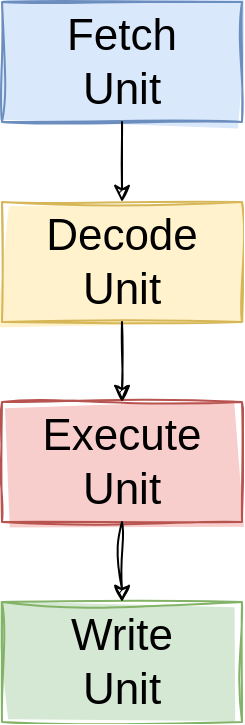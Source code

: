 <mxfile version="20.8.16" type="device" pages="6"><diagram name="mvp-1" id="Iu1mIeB9ceA5Ahkq2No5"><mxGraphModel dx="1205" dy="1214" grid="1" gridSize="10" guides="1" tooltips="1" connect="1" arrows="1" fold="1" page="1" pageScale="1" pageWidth="850" pageHeight="1100" math="0" shadow="0"><root><mxCell id="0"/><mxCell id="1" parent="0"/><mxCell id="j7GpYIzhaSZf0-OvEuIJ-1" value="Fetch&lt;br&gt;Unit" style="rounded=0;whiteSpace=wrap;html=1;sketch=1;curveFitting=1;jiggle=2;fontSize=22;fillColor=#dae8fc;strokeColor=#6c8ebf;fillStyle=solid;" parent="1" vertex="1"><mxGeometry x="240" y="160" width="120" height="60" as="geometry"/></mxCell><mxCell id="j7GpYIzhaSZf0-OvEuIJ-2" value="Decode&lt;br&gt;Unit" style="rounded=0;whiteSpace=wrap;html=1;sketch=1;curveFitting=1;jiggle=2;fontSize=22;fillColor=#fff2cc;strokeColor=#d6b656;fillStyle=solid;" parent="1" vertex="1"><mxGeometry x="240" y="260" width="120" height="60" as="geometry"/></mxCell><mxCell id="j7GpYIzhaSZf0-OvEuIJ-3" value="" style="endArrow=classic;html=1;rounded=0;exitX=0.5;exitY=1;exitDx=0;exitDy=0;sketch=1;curveFitting=1;jiggle=2;" parent="1" source="j7GpYIzhaSZf0-OvEuIJ-1" target="j7GpYIzhaSZf0-OvEuIJ-2" edge="1"><mxGeometry width="50" height="50" relative="1" as="geometry"><mxPoint x="400" y="450" as="sourcePoint"/><mxPoint x="450" y="400" as="targetPoint"/></mxGeometry></mxCell><mxCell id="j7GpYIzhaSZf0-OvEuIJ-4" value="Execute&lt;br&gt;Unit" style="rounded=0;whiteSpace=wrap;html=1;sketch=1;curveFitting=1;jiggle=2;fontSize=22;fillColor=#f8cecc;strokeColor=#b85450;fillStyle=solid;" parent="1" vertex="1"><mxGeometry x="240" y="360" width="120" height="60" as="geometry"/></mxCell><mxCell id="j7GpYIzhaSZf0-OvEuIJ-5" value="Write&lt;br&gt;Unit" style="rounded=0;whiteSpace=wrap;html=1;sketch=1;curveFitting=1;jiggle=2;fontSize=22;fillStyle=solid;fillColor=#d5e8d4;strokeColor=#82b366;" parent="1" vertex="1"><mxGeometry x="240" y="460" width="120" height="60" as="geometry"/></mxCell><mxCell id="j7GpYIzhaSZf0-OvEuIJ-6" value="" style="endArrow=classic;html=1;rounded=0;sketch=1;curveFitting=1;jiggle=2;entryX=0.5;entryY=0;entryDx=0;entryDy=0;" parent="1" target="j7GpYIzhaSZf0-OvEuIJ-4" edge="1"><mxGeometry width="50" height="50" relative="1" as="geometry"><mxPoint x="300" y="320" as="sourcePoint"/><mxPoint x="310" y="270" as="targetPoint"/></mxGeometry></mxCell><mxCell id="j7GpYIzhaSZf0-OvEuIJ-7" value="" style="endArrow=classic;html=1;rounded=0;sketch=1;curveFitting=1;jiggle=2;entryX=0.5;entryY=0;entryDx=0;entryDy=0;exitX=0.5;exitY=1;exitDx=0;exitDy=0;" parent="1" source="j7GpYIzhaSZf0-OvEuIJ-4" target="j7GpYIzhaSZf0-OvEuIJ-5" edge="1"><mxGeometry width="50" height="50" relative="1" as="geometry"><mxPoint x="310" y="330" as="sourcePoint"/><mxPoint x="310" y="370" as="targetPoint"/></mxGeometry></mxCell></root></mxGraphModel></diagram><diagram id="uA20YbdWBRl09KtCNt2N" name="mvp-2"><mxGraphModel dx="1205" dy="1214" grid="1" gridSize="10" guides="1" tooltips="1" connect="1" arrows="1" fold="1" page="1" pageScale="1" pageWidth="850" pageHeight="1100" math="0" shadow="0"><root><mxCell id="0"/><mxCell id="1" parent="0"/><mxCell id="kS_1S3uA9MmibY_gHwAL-1" value="Fetch&lt;br&gt;Unit" style="rounded=0;whiteSpace=wrap;html=1;sketch=1;curveFitting=1;jiggle=2;fontSize=22;fillStyle=solid;fillColor=#dae8fc;strokeColor=#6c8ebf;" parent="1" vertex="1"><mxGeometry x="240" y="160" width="120" height="60" as="geometry"/></mxCell><mxCell id="kS_1S3uA9MmibY_gHwAL-2" value="Decode&lt;br&gt;Unit" style="rounded=0;whiteSpace=wrap;html=1;sketch=1;curveFitting=1;jiggle=2;fontSize=22;fillStyle=solid;fillColor=#fff2cc;strokeColor=#d6b656;" parent="1" vertex="1"><mxGeometry x="240" y="260" width="120" height="60" as="geometry"/></mxCell><mxCell id="kS_1S3uA9MmibY_gHwAL-3" value="" style="endArrow=classic;html=1;rounded=0;exitX=0.5;exitY=1;exitDx=0;exitDy=0;sketch=1;curveFitting=1;jiggle=2;" parent="1" source="kS_1S3uA9MmibY_gHwAL-1" target="kS_1S3uA9MmibY_gHwAL-2" edge="1"><mxGeometry width="50" height="50" relative="1" as="geometry"><mxPoint x="400" y="450" as="sourcePoint"/><mxPoint x="450" y="400" as="targetPoint"/></mxGeometry></mxCell><mxCell id="kS_1S3uA9MmibY_gHwAL-4" value="Execute&lt;br&gt;Unit" style="rounded=0;whiteSpace=wrap;html=1;sketch=1;curveFitting=1;jiggle=2;fontSize=22;fillStyle=solid;fillColor=#f8cecc;strokeColor=#b85450;" parent="1" vertex="1"><mxGeometry x="240" y="360" width="120" height="60" as="geometry"/></mxCell><mxCell id="kS_1S3uA9MmibY_gHwAL-5" value="Write&lt;br&gt;Unit" style="rounded=0;whiteSpace=wrap;html=1;sketch=1;curveFitting=1;jiggle=2;fontSize=22;fillStyle=solid;fillColor=#d5e8d4;strokeColor=#82b366;" parent="1" vertex="1"><mxGeometry x="240" y="460" width="120" height="60" as="geometry"/></mxCell><mxCell id="kS_1S3uA9MmibY_gHwAL-6" value="" style="endArrow=classic;html=1;rounded=0;sketch=1;curveFitting=1;jiggle=2;entryX=0.5;entryY=0;entryDx=0;entryDy=0;" parent="1" target="kS_1S3uA9MmibY_gHwAL-4" edge="1"><mxGeometry width="50" height="50" relative="1" as="geometry"><mxPoint x="300" y="320" as="sourcePoint"/><mxPoint x="310" y="270" as="targetPoint"/></mxGeometry></mxCell><mxCell id="kS_1S3uA9MmibY_gHwAL-7" value="" style="endArrow=classic;html=1;rounded=0;sketch=1;curveFitting=1;jiggle=2;entryX=0.5;entryY=0;entryDx=0;entryDy=0;exitX=0.5;exitY=1;exitDx=0;exitDy=0;" parent="1" source="kS_1S3uA9MmibY_gHwAL-4" target="kS_1S3uA9MmibY_gHwAL-5" edge="1"><mxGeometry width="50" height="50" relative="1" as="geometry"><mxPoint x="310" y="330" as="sourcePoint"/><mxPoint x="310" y="370" as="targetPoint"/></mxGeometry></mxCell><mxCell id="kS_1S3uA9MmibY_gHwAL-8" value="L1i" style="rounded=0;whiteSpace=wrap;html=1;sketch=1;curveFitting=1;jiggle=2;fontSize=22;fillStyle=solid;fillColor=#f5f5f5;fontColor=#333333;strokeColor=#666666;" parent="1" vertex="1"><mxGeometry x="80" y="160" width="120" height="60" as="geometry"/></mxCell><mxCell id="kS_1S3uA9MmibY_gHwAL-9" value="" style="endArrow=classic;html=1;rounded=0;exitX=0;exitY=0.5;exitDx=0;exitDy=0;sketch=1;curveFitting=1;jiggle=2;entryX=1;entryY=0.5;entryDx=0;entryDy=0;" parent="1" source="kS_1S3uA9MmibY_gHwAL-1" target="kS_1S3uA9MmibY_gHwAL-8" edge="1"><mxGeometry width="50" height="50" relative="1" as="geometry"><mxPoint x="310" y="230" as="sourcePoint"/><mxPoint x="310" y="270" as="targetPoint"/></mxGeometry></mxCell></root></mxGraphModel></diagram><diagram id="R75-aX5IEO0EQZSeQtbe" name="mvp-3"><mxGraphModel dx="1205" dy="1214" grid="1" gridSize="10" guides="1" tooltips="1" connect="1" arrows="1" fold="1" page="1" pageScale="1" pageWidth="850" pageHeight="1100" math="0" shadow="0"><root><mxCell id="0"/><mxCell id="1" parent="0"/><mxCell id="RD6Ad35JeKmYo84jdllm-1" value="Fetch&lt;br&gt;Unit" style="rounded=0;whiteSpace=wrap;html=1;sketch=1;curveFitting=1;jiggle=2;fontSize=22;fillColor=#dae8fc;strokeColor=#6c8ebf;fillStyle=solid;" parent="1" vertex="1"><mxGeometry x="240" y="160" width="120" height="60" as="geometry"/></mxCell><mxCell id="RD6Ad35JeKmYo84jdllm-2" value="Decode&lt;br&gt;Unit" style="rounded=0;whiteSpace=wrap;html=1;sketch=1;curveFitting=1;jiggle=2;fontSize=22;fillColor=#fff2cc;strokeColor=#d6b656;fillStyle=solid;" parent="1" vertex="1"><mxGeometry x="240" y="260" width="120" height="60" as="geometry"/></mxCell><mxCell id="RD6Ad35JeKmYo84jdllm-3" value="" style="endArrow=classic;html=1;rounded=0;exitX=0.5;exitY=1;exitDx=0;exitDy=0;sketch=1;curveFitting=1;jiggle=2;" parent="1" source="RD6Ad35JeKmYo84jdllm-1" target="RD6Ad35JeKmYo84jdllm-2" edge="1"><mxGeometry width="50" height="50" relative="1" as="geometry"><mxPoint x="400" y="450" as="sourcePoint"/><mxPoint x="450" y="400" as="targetPoint"/></mxGeometry></mxCell><mxCell id="RD6Ad35JeKmYo84jdllm-4" value="Execute&lt;br&gt;Unit" style="rounded=0;whiteSpace=wrap;html=1;sketch=1;curveFitting=1;jiggle=2;fontSize=22;fillStyle=solid;fillColor=#f8cecc;strokeColor=#b85450;" parent="1" vertex="1"><mxGeometry x="240" y="360" width="120" height="60" as="geometry"/></mxCell><mxCell id="RD6Ad35JeKmYo84jdllm-5" value="Write&lt;br&gt;Unit" style="rounded=0;whiteSpace=wrap;html=1;sketch=1;curveFitting=1;jiggle=2;fontSize=22;fillStyle=solid;fillColor=#d5e8d4;strokeColor=#82b366;" parent="1" vertex="1"><mxGeometry x="240" y="460" width="120" height="60" as="geometry"/></mxCell><mxCell id="RD6Ad35JeKmYo84jdllm-6" value="" style="endArrow=classic;html=1;rounded=0;sketch=1;curveFitting=1;jiggle=2;entryX=0.5;entryY=0;entryDx=0;entryDy=0;" parent="1" target="RD6Ad35JeKmYo84jdllm-4" edge="1"><mxGeometry width="50" height="50" relative="1" as="geometry"><mxPoint x="300" y="320" as="sourcePoint"/><mxPoint x="310" y="270" as="targetPoint"/></mxGeometry></mxCell><mxCell id="RD6Ad35JeKmYo84jdllm-7" value="" style="endArrow=classic;html=1;rounded=0;sketch=1;curveFitting=1;jiggle=2;entryX=0.5;entryY=0;entryDx=0;entryDy=0;exitX=0.5;exitY=1;exitDx=0;exitDy=0;" parent="1" source="RD6Ad35JeKmYo84jdllm-4" target="RD6Ad35JeKmYo84jdllm-5" edge="1"><mxGeometry width="50" height="50" relative="1" as="geometry"><mxPoint x="310" y="330" as="sourcePoint"/><mxPoint x="310" y="370" as="targetPoint"/></mxGeometry></mxCell><mxCell id="RD6Ad35JeKmYo84jdllm-8" value="L1i" style="rounded=0;whiteSpace=wrap;html=1;sketch=1;curveFitting=1;jiggle=2;fontSize=22;fillStyle=solid;fillColor=#f5f5f5;fontColor=#333333;strokeColor=#666666;" parent="1" vertex="1"><mxGeometry x="80" y="160" width="120" height="60" as="geometry"/></mxCell><mxCell id="RD6Ad35JeKmYo84jdllm-9" value="" style="endArrow=classic;html=1;rounded=0;exitX=0;exitY=0.5;exitDx=0;exitDy=0;sketch=1;curveFitting=1;jiggle=2;entryX=1;entryY=0.5;entryDx=0;entryDy=0;" parent="1" source="RD6Ad35JeKmYo84jdllm-1" target="RD6Ad35JeKmYo84jdllm-8" edge="1"><mxGeometry width="50" height="50" relative="1" as="geometry"><mxPoint x="310" y="230" as="sourcePoint"/><mxPoint x="310" y="270" as="targetPoint"/></mxGeometry></mxCell><mxCell id="RD6Ad35JeKmYo84jdllm-10" value="Branch&lt;br&gt;Unit" style="rounded=0;whiteSpace=wrap;html=1;sketch=1;curveFitting=1;jiggle=2;fontSize=22;fillStyle=solid;fillColor=#e1d5e7;strokeColor=#9673a6;" parent="1" vertex="1"><mxGeometry x="400" y="360" width="120" height="60" as="geometry"/></mxCell><mxCell id="RD6Ad35JeKmYo84jdllm-11" value="" style="endArrow=classic;html=1;rounded=0;sketch=1;curveFitting=1;jiggle=2;entryX=0;entryY=0.5;entryDx=0;entryDy=0;exitX=1;exitY=0.5;exitDx=0;exitDy=0;" parent="1" source="RD6Ad35JeKmYo84jdllm-4" target="RD6Ad35JeKmYo84jdllm-10" edge="1"><mxGeometry width="50" height="50" relative="1" as="geometry"><mxPoint x="310" y="430" as="sourcePoint"/><mxPoint x="310" y="470" as="targetPoint"/></mxGeometry></mxCell></root></mxGraphModel></diagram><diagram id="rKLimcS50NjxE2TUYBvg" name="mvp-4"><mxGraphModel dx="1205" dy="1214" grid="1" gridSize="10" guides="1" tooltips="1" connect="1" arrows="1" fold="1" page="1" pageScale="1" pageWidth="850" pageHeight="1100" math="0" shadow="0"><root><mxCell id="0"/><mxCell id="1" parent="0"/><mxCell id="kedU4bcP5aWZ6iq1lNZX-1" value="Fetch&lt;br&gt;Unit" style="rounded=0;whiteSpace=wrap;html=1;sketch=1;curveFitting=1;jiggle=2;fontSize=22;fillStyle=solid;fillColor=#dae8fc;strokeColor=#6c8ebf;" parent="1" vertex="1"><mxGeometry x="240" y="160" width="120" height="60" as="geometry"/></mxCell><mxCell id="kedU4bcP5aWZ6iq1lNZX-2" value="Decode&lt;br&gt;Unit" style="rounded=0;whiteSpace=wrap;html=1;sketch=1;curveFitting=1;jiggle=2;fontSize=22;fillStyle=solid;fillColor=#fff2cc;strokeColor=#d6b656;" parent="1" vertex="1"><mxGeometry x="240" y="260" width="120" height="60" as="geometry"/></mxCell><mxCell id="kedU4bcP5aWZ6iq1lNZX-3" value="" style="endArrow=classic;html=1;rounded=0;exitX=0.5;exitY=1;exitDx=0;exitDy=0;sketch=1;curveFitting=1;jiggle=2;" parent="1" source="kedU4bcP5aWZ6iq1lNZX-1" target="kedU4bcP5aWZ6iq1lNZX-2" edge="1"><mxGeometry width="50" height="50" relative="1" as="geometry"><mxPoint x="400" y="450" as="sourcePoint"/><mxPoint x="450" y="400" as="targetPoint"/></mxGeometry></mxCell><mxCell id="kedU4bcP5aWZ6iq1lNZX-4" value="Execute&lt;br&gt;Unit" style="rounded=0;whiteSpace=wrap;html=1;sketch=1;curveFitting=1;jiggle=2;fontSize=22;fillStyle=solid;fillColor=#f8cecc;strokeColor=#b85450;" parent="1" vertex="1"><mxGeometry x="240" y="360" width="120" height="60" as="geometry"/></mxCell><mxCell id="kedU4bcP5aWZ6iq1lNZX-5" value="Write&lt;br&gt;Unit" style="rounded=0;whiteSpace=wrap;html=1;sketch=1;curveFitting=1;jiggle=2;fontSize=22;fillStyle=solid;fillColor=#d5e8d4;strokeColor=#82b366;" parent="1" vertex="1"><mxGeometry x="240" y="460" width="120" height="60" as="geometry"/></mxCell><mxCell id="kedU4bcP5aWZ6iq1lNZX-6" value="" style="endArrow=classic;html=1;rounded=0;sketch=1;curveFitting=1;jiggle=2;entryX=0.5;entryY=0;entryDx=0;entryDy=0;" parent="1" target="kedU4bcP5aWZ6iq1lNZX-4" edge="1"><mxGeometry width="50" height="50" relative="1" as="geometry"><mxPoint x="300" y="320" as="sourcePoint"/><mxPoint x="310" y="270" as="targetPoint"/></mxGeometry></mxCell><mxCell id="kedU4bcP5aWZ6iq1lNZX-7" value="" style="endArrow=classic;html=1;rounded=0;sketch=1;curveFitting=1;jiggle=2;entryX=0.5;entryY=0;entryDx=0;entryDy=0;exitX=0.5;exitY=1;exitDx=0;exitDy=0;" parent="1" source="kedU4bcP5aWZ6iq1lNZX-4" target="kedU4bcP5aWZ6iq1lNZX-5" edge="1"><mxGeometry width="50" height="50" relative="1" as="geometry"><mxPoint x="310" y="330" as="sourcePoint"/><mxPoint x="310" y="370" as="targetPoint"/></mxGeometry></mxCell><mxCell id="kedU4bcP5aWZ6iq1lNZX-8" value="L1i" style="rounded=0;whiteSpace=wrap;html=1;sketch=1;curveFitting=1;jiggle=2;fontSize=22;fillStyle=solid;fillColor=#f5f5f5;fontColor=#333333;strokeColor=#666666;" parent="1" vertex="1"><mxGeometry x="80" y="160" width="120" height="60" as="geometry"/></mxCell><mxCell id="kedU4bcP5aWZ6iq1lNZX-9" value="" style="endArrow=classic;html=1;rounded=0;exitX=0;exitY=0.5;exitDx=0;exitDy=0;sketch=1;curveFitting=1;jiggle=2;entryX=1;entryY=0.5;entryDx=0;entryDy=0;" parent="1" source="kedU4bcP5aWZ6iq1lNZX-1" target="kedU4bcP5aWZ6iq1lNZX-8" edge="1"><mxGeometry width="50" height="50" relative="1" as="geometry"><mxPoint x="310" y="230" as="sourcePoint"/><mxPoint x="310" y="270" as="targetPoint"/></mxGeometry></mxCell><mxCell id="kedU4bcP5aWZ6iq1lNZX-10" value="Branch&lt;br&gt;Unit" style="rounded=0;whiteSpace=wrap;html=1;sketch=1;curveFitting=1;jiggle=2;fontSize=22;verticalAlign=top;fillStyle=solid;fillColor=#e1d5e7;strokeColor=#9673a6;" parent="1" vertex="1"><mxGeometry x="430" y="220" width="160" height="140" as="geometry"/></mxCell><mxCell id="kedU4bcP5aWZ6iq1lNZX-11" value="" style="endArrow=classic;html=1;rounded=0;sketch=1;curveFitting=1;jiggle=2;entryX=0.5;entryY=1;entryDx=0;entryDy=0;exitX=1;exitY=0.5;exitDx=0;exitDy=0;edgeStyle=orthogonalEdgeStyle;" parent="1" source="kedU4bcP5aWZ6iq1lNZX-4" target="kedU4bcP5aWZ6iq1lNZX-10" edge="1"><mxGeometry width="50" height="50" relative="1" as="geometry"><mxPoint x="310" y="430" as="sourcePoint"/><mxPoint x="310" y="470" as="targetPoint"/></mxGeometry></mxCell><mxCell id="kedU4bcP5aWZ6iq1lNZX-12" value="BTB" style="rounded=0;whiteSpace=wrap;html=1;sketch=1;curveFitting=1;jiggle=2;fontSize=22;fillStyle=solid;" parent="1" vertex="1"><mxGeometry x="450" y="290" width="120" height="60" as="geometry"/></mxCell><mxCell id="kedU4bcP5aWZ6iq1lNZX-13" value="" style="endArrow=classic;html=1;rounded=0;sketch=1;curveFitting=1;jiggle=2;entryX=1;entryY=0.5;entryDx=0;entryDy=0;exitX=0.5;exitY=0;exitDx=0;exitDy=0;edgeStyle=orthogonalEdgeStyle;" parent="1" source="kedU4bcP5aWZ6iq1lNZX-10" target="kedU4bcP5aWZ6iq1lNZX-1" edge="1"><mxGeometry width="50" height="50" relative="1" as="geometry"><mxPoint x="370" y="400" as="sourcePoint"/><mxPoint x="520" y="370" as="targetPoint"/></mxGeometry></mxCell><mxCell id="ZxJTM3Yz6xqsclvD4gaV-1" value="" style="endArrow=classic;html=1;rounded=0;sketch=1;curveFitting=1;jiggle=2;exitX=0;exitY=0.5;exitDx=0;exitDy=0;edgeStyle=orthogonalEdgeStyle;" edge="1" parent="1" source="kedU4bcP5aWZ6iq1lNZX-10" target="kedU4bcP5aWZ6iq1lNZX-2"><mxGeometry width="50" height="50" relative="1" as="geometry"><mxPoint x="520" y="227" as="sourcePoint"/><mxPoint x="370" y="200" as="targetPoint"/></mxGeometry></mxCell></root></mxGraphModel></diagram><diagram id="o6tW7KQesYAS819tmkF4" name="mvp-5"><mxGraphModel dx="1205" dy="1214" grid="1" gridSize="10" guides="1" tooltips="1" connect="1" arrows="1" fold="1" page="1" pageScale="1" pageWidth="827" pageHeight="1169" math="0" shadow="0"><root><mxCell id="0"/><mxCell id="1" parent="0"/><mxCell id="o8IJdF6473P2lBcYNafF-1" value="Fetch&lt;br&gt;Unit" style="rounded=0;whiteSpace=wrap;html=1;sketch=1;curveFitting=1;jiggle=2;fontSize=22;fillStyle=solid;fillColor=#dae8fc;strokeColor=#6c8ebf;" vertex="1" parent="1"><mxGeometry x="240" y="160" width="120" height="60" as="geometry"/></mxCell><mxCell id="o8IJdF6473P2lBcYNafF-2" value="Decode&lt;br&gt;Unit" style="rounded=0;whiteSpace=wrap;html=1;sketch=1;curveFitting=1;jiggle=2;fontSize=22;fillStyle=solid;fillColor=#fff2cc;strokeColor=#d6b656;" vertex="1" parent="1"><mxGeometry x="240" y="260" width="120" height="60" as="geometry"/></mxCell><mxCell id="o8IJdF6473P2lBcYNafF-3" value="" style="endArrow=classic;html=1;rounded=0;exitX=0.5;exitY=1;exitDx=0;exitDy=0;sketch=1;curveFitting=1;jiggle=2;" edge="1" parent="1" source="o8IJdF6473P2lBcYNafF-1" target="o8IJdF6473P2lBcYNafF-2"><mxGeometry width="50" height="50" relative="1" as="geometry"><mxPoint x="400" y="450" as="sourcePoint"/><mxPoint x="450" y="400" as="targetPoint"/></mxGeometry></mxCell><mxCell id="o8IJdF6473P2lBcYNafF-4" value="Execute Unit" style="rounded=0;whiteSpace=wrap;html=1;sketch=1;curveFitting=1;jiggle=2;fontSize=22;verticalAlign=top;fillStyle=solid;fillColor=#f8cecc;strokeColor=#b85450;" vertex="1" parent="1"><mxGeometry x="160" y="464.5" width="280" height="120" as="geometry"/></mxCell><mxCell id="o8IJdF6473P2lBcYNafF-5" value="Write&lt;br&gt;Unit" style="rounded=0;whiteSpace=wrap;html=1;sketch=1;curveFitting=1;jiggle=2;fontSize=22;fillStyle=solid;fillColor=#d5e8d4;strokeColor=#82b366;" vertex="1" parent="1"><mxGeometry x="240" y="630" width="120" height="60" as="geometry"/></mxCell><mxCell id="o8IJdF6473P2lBcYNafF-6" value="" style="endArrow=classic;html=1;rounded=0;sketch=1;curveFitting=1;jiggle=2;entryX=0.5;entryY=0;entryDx=0;entryDy=0;" edge="1" parent="1" target="o8IJdF6473P2lBcYNafF-18"><mxGeometry width="50" height="50" relative="1" as="geometry"><mxPoint x="300" y="320" as="sourcePoint"/><mxPoint x="310" y="270" as="targetPoint"/></mxGeometry></mxCell><mxCell id="o8IJdF6473P2lBcYNafF-7" value="" style="endArrow=classic;html=1;rounded=0;sketch=1;curveFitting=1;jiggle=2;entryX=0.5;entryY=0;entryDx=0;entryDy=0;exitX=0.5;exitY=1;exitDx=0;exitDy=0;" edge="1" parent="1" source="o8IJdF6473P2lBcYNafF-4" target="o8IJdF6473P2lBcYNafF-5"><mxGeometry width="50" height="50" relative="1" as="geometry"><mxPoint x="310" y="420" as="sourcePoint"/><mxPoint x="310" y="460" as="targetPoint"/></mxGeometry></mxCell><mxCell id="o8IJdF6473P2lBcYNafF-8" value="L1i" style="rounded=0;whiteSpace=wrap;html=1;sketch=1;curveFitting=1;jiggle=2;fontSize=22;fillStyle=solid;fillColor=#f5f5f5;fontColor=#333333;strokeColor=#666666;" vertex="1" parent="1"><mxGeometry x="80" y="160" width="120" height="60" as="geometry"/></mxCell><mxCell id="o8IJdF6473P2lBcYNafF-9" value="" style="endArrow=classic;html=1;rounded=0;exitX=0;exitY=0.5;exitDx=0;exitDy=0;sketch=1;curveFitting=1;jiggle=2;entryX=1;entryY=0.5;entryDx=0;entryDy=0;" edge="1" parent="1" source="o8IJdF6473P2lBcYNafF-1" target="o8IJdF6473P2lBcYNafF-8"><mxGeometry width="50" height="50" relative="1" as="geometry"><mxPoint x="310" y="230" as="sourcePoint"/><mxPoint x="310" y="270" as="targetPoint"/></mxGeometry></mxCell><mxCell id="o8IJdF6473P2lBcYNafF-10" value="Branch&lt;br&gt;Unit" style="rounded=0;whiteSpace=wrap;html=1;sketch=1;curveFitting=1;jiggle=2;fontSize=22;verticalAlign=top;fillStyle=solid;fillColor=#e1d5e7;strokeColor=#9673a6;" vertex="1" parent="1"><mxGeometry x="430" y="220" width="160" height="140" as="geometry"/></mxCell><mxCell id="o8IJdF6473P2lBcYNafF-11" value="" style="endArrow=classic;html=1;rounded=0;sketch=1;curveFitting=1;jiggle=2;entryX=0.5;entryY=1;entryDx=0;entryDy=0;exitX=1;exitY=0.5;exitDx=0;exitDy=0;edgeStyle=orthogonalEdgeStyle;" edge="1" parent="1" source="o8IJdF6473P2lBcYNafF-4" target="o8IJdF6473P2lBcYNafF-10"><mxGeometry width="50" height="50" relative="1" as="geometry"><mxPoint x="310" y="430" as="sourcePoint"/><mxPoint x="310" y="470" as="targetPoint"/></mxGeometry></mxCell><mxCell id="o8IJdF6473P2lBcYNafF-12" value="BTB" style="rounded=0;whiteSpace=wrap;html=1;sketch=1;curveFitting=1;jiggle=2;fontSize=22;fillStyle=solid;" vertex="1" parent="1"><mxGeometry x="450" y="290" width="120" height="60" as="geometry"/></mxCell><mxCell id="o8IJdF6473P2lBcYNafF-13" value="" style="endArrow=classic;html=1;rounded=0;sketch=1;curveFitting=1;jiggle=2;entryX=1;entryY=0.5;entryDx=0;entryDy=0;exitX=0.5;exitY=0;exitDx=0;exitDy=0;edgeStyle=orthogonalEdgeStyle;" edge="1" parent="1" source="o8IJdF6473P2lBcYNafF-10" target="o8IJdF6473P2lBcYNafF-1"><mxGeometry width="50" height="50" relative="1" as="geometry"><mxPoint x="370" y="400" as="sourcePoint"/><mxPoint x="520" y="370" as="targetPoint"/></mxGeometry></mxCell><mxCell id="o8IJdF6473P2lBcYNafF-14" value="" style="endArrow=classic;html=1;rounded=0;sketch=1;curveFitting=1;jiggle=2;exitX=0;exitY=0.5;exitDx=0;exitDy=0;edgeStyle=orthogonalEdgeStyle;" edge="1" parent="1" source="o8IJdF6473P2lBcYNafF-10" target="o8IJdF6473P2lBcYNafF-2"><mxGeometry width="50" height="50" relative="1" as="geometry"><mxPoint x="520" y="227" as="sourcePoint"/><mxPoint x="370" y="200" as="targetPoint"/></mxGeometry></mxCell><mxCell id="o8IJdF6473P2lBcYNafF-16" value="EU #1" style="rounded=0;whiteSpace=wrap;html=1;sketch=1;curveFitting=1;jiggle=2;fontSize=22;fillStyle=solid;" vertex="1" parent="1"><mxGeometry x="175" y="504.5" width="120" height="60" as="geometry"/></mxCell><mxCell id="o8IJdF6473P2lBcYNafF-17" value="EU #2" style="rounded=0;whiteSpace=wrap;html=1;sketch=1;curveFitting=1;jiggle=2;fontSize=22;fillStyle=solid;" vertex="1" parent="1"><mxGeometry x="305" y="504.5" width="120" height="60" as="geometry"/></mxCell><mxCell id="o8IJdF6473P2lBcYNafF-18" value="Control&lt;br&gt;Unit" style="rounded=0;whiteSpace=wrap;html=1;sketch=1;curveFitting=1;jiggle=2;fontSize=22;fillStyle=solid;fillColor=#FF99FF;strokeColor=#FF33FF;" vertex="1" parent="1"><mxGeometry x="240" y="360" width="120" height="60" as="geometry"/></mxCell><mxCell id="o8IJdF6473P2lBcYNafF-19" value="" style="endArrow=classic;html=1;rounded=0;sketch=1;curveFitting=1;jiggle=2;entryX=0.5;entryY=0;entryDx=0;entryDy=0;exitX=0.5;exitY=1;exitDx=0;exitDy=0;" edge="1" parent="1" source="o8IJdF6473P2lBcYNafF-18" target="o8IJdF6473P2lBcYNafF-4"><mxGeometry width="50" height="50" relative="1" as="geometry"><mxPoint x="310" y="330" as="sourcePoint"/><mxPoint x="310" y="370" as="targetPoint"/></mxGeometry></mxCell></root></mxGraphModel></diagram><diagram id="OnVezSspcB16VlgrMDXR" name="mvp-6"><mxGraphModel dx="2032" dy="1214" grid="1" gridSize="10" guides="1" tooltips="1" connect="1" arrows="1" fold="1" page="1" pageScale="1" pageWidth="827" pageHeight="1169" math="0" shadow="0"><root><mxCell id="0"/><mxCell id="1" parent="0"/><mxCell id="I6SzG3jBJ19MrlEGVIa--19" value="Memory Management Unit" style="rounded=0;whiteSpace=wrap;html=1;sketch=1;curveFitting=1;jiggle=2;fontSize=22;fillStyle=solid;fillColor=#f5f5f5;fontColor=#333333;strokeColor=#666666;verticalAlign=top;" vertex="1" parent="1"><mxGeometry x="-115" y="270" width="290" height="130" as="geometry"/></mxCell><mxCell id="I6SzG3jBJ19MrlEGVIa--1" value="Fetch&lt;br&gt;Unit" style="rounded=0;whiteSpace=wrap;html=1;sketch=1;curveFitting=1;jiggle=2;fontSize=22;fillStyle=solid;fillColor=#dae8fc;strokeColor=#6c8ebf;" vertex="1" parent="1"><mxGeometry x="240" y="160" width="120" height="60" as="geometry"/></mxCell><mxCell id="I6SzG3jBJ19MrlEGVIa--2" value="Decode&lt;br&gt;Unit" style="rounded=0;whiteSpace=wrap;html=1;sketch=1;curveFitting=1;jiggle=2;fontSize=22;fillStyle=solid;fillColor=#fff2cc;strokeColor=#d6b656;" vertex="1" parent="1"><mxGeometry x="240" y="260" width="120" height="60" as="geometry"/></mxCell><mxCell id="I6SzG3jBJ19MrlEGVIa--3" value="" style="endArrow=classic;html=1;rounded=0;exitX=0.5;exitY=1;exitDx=0;exitDy=0;sketch=1;curveFitting=1;jiggle=2;" edge="1" parent="1" source="I6SzG3jBJ19MrlEGVIa--1" target="I6SzG3jBJ19MrlEGVIa--2"><mxGeometry width="50" height="50" relative="1" as="geometry"><mxPoint x="400" y="450" as="sourcePoint"/><mxPoint x="450" y="400" as="targetPoint"/></mxGeometry></mxCell><mxCell id="I6SzG3jBJ19MrlEGVIa--4" value="Execute Unit" style="rounded=0;whiteSpace=wrap;html=1;sketch=1;curveFitting=1;jiggle=2;fontSize=22;verticalAlign=top;fillStyle=solid;fillColor=#f8cecc;strokeColor=#b85450;" vertex="1" parent="1"><mxGeometry x="160" y="464.5" width="280" height="120" as="geometry"/></mxCell><mxCell id="I6SzG3jBJ19MrlEGVIa--5" value="Write&lt;br&gt;Unit" style="rounded=0;whiteSpace=wrap;html=1;sketch=1;curveFitting=1;jiggle=2;fontSize=22;fillStyle=solid;fillColor=#d5e8d4;strokeColor=#82b366;" vertex="1" parent="1"><mxGeometry x="240" y="630" width="120" height="60" as="geometry"/></mxCell><mxCell id="I6SzG3jBJ19MrlEGVIa--6" value="" style="endArrow=classic;html=1;rounded=0;sketch=1;curveFitting=1;jiggle=2;entryX=0.5;entryY=0;entryDx=0;entryDy=0;" edge="1" parent="1" target="I6SzG3jBJ19MrlEGVIa--17"><mxGeometry width="50" height="50" relative="1" as="geometry"><mxPoint x="300" y="320" as="sourcePoint"/><mxPoint x="310" y="270" as="targetPoint"/></mxGeometry></mxCell><mxCell id="I6SzG3jBJ19MrlEGVIa--7" value="" style="endArrow=classic;html=1;rounded=0;sketch=1;curveFitting=1;jiggle=2;entryX=0.5;entryY=0;entryDx=0;entryDy=0;exitX=0.5;exitY=1;exitDx=0;exitDy=0;" edge="1" parent="1" source="I6SzG3jBJ19MrlEGVIa--4" target="I6SzG3jBJ19MrlEGVIa--5"><mxGeometry width="50" height="50" relative="1" as="geometry"><mxPoint x="310" y="420" as="sourcePoint"/><mxPoint x="310" y="460" as="targetPoint"/></mxGeometry></mxCell><mxCell id="I6SzG3jBJ19MrlEGVIa--8" value="L1i" style="rounded=0;whiteSpace=wrap;html=1;sketch=1;curveFitting=1;jiggle=2;fontSize=22;fillStyle=solid;" vertex="1" parent="1"><mxGeometry x="-95" y="320" width="120" height="60" as="geometry"/></mxCell><mxCell id="I6SzG3jBJ19MrlEGVIa--9" value="" style="endArrow=classic;html=1;rounded=0;exitX=0;exitY=0.5;exitDx=0;exitDy=0;sketch=1;curveFitting=1;jiggle=2;entryX=0.5;entryY=0;entryDx=0;entryDy=0;edgeStyle=orthogonalEdgeStyle;" edge="1" parent="1" source="I6SzG3jBJ19MrlEGVIa--1" target="I6SzG3jBJ19MrlEGVIa--19"><mxGeometry width="50" height="50" relative="1" as="geometry"><mxPoint x="310" y="230" as="sourcePoint"/><mxPoint x="310" y="270" as="targetPoint"/></mxGeometry></mxCell><mxCell id="I6SzG3jBJ19MrlEGVIa--10" value="Branch&lt;br&gt;Unit" style="rounded=0;whiteSpace=wrap;html=1;sketch=1;curveFitting=1;jiggle=2;fontSize=22;verticalAlign=top;fillStyle=solid;fillColor=#e1d5e7;strokeColor=#9673a6;" vertex="1" parent="1"><mxGeometry x="430" y="220" width="160" height="140" as="geometry"/></mxCell><mxCell id="I6SzG3jBJ19MrlEGVIa--11" value="" style="endArrow=classic;html=1;rounded=0;sketch=1;curveFitting=1;jiggle=2;entryX=0.5;entryY=1;entryDx=0;entryDy=0;exitX=1;exitY=0.5;exitDx=0;exitDy=0;edgeStyle=orthogonalEdgeStyle;" edge="1" parent="1" source="I6SzG3jBJ19MrlEGVIa--4" target="I6SzG3jBJ19MrlEGVIa--10"><mxGeometry width="50" height="50" relative="1" as="geometry"><mxPoint x="310" y="430" as="sourcePoint"/><mxPoint x="310" y="470" as="targetPoint"/></mxGeometry></mxCell><mxCell id="I6SzG3jBJ19MrlEGVIa--12" value="BTB" style="rounded=0;whiteSpace=wrap;html=1;sketch=1;curveFitting=1;jiggle=2;fontSize=22;fillStyle=solid;" vertex="1" parent="1"><mxGeometry x="450" y="290" width="120" height="60" as="geometry"/></mxCell><mxCell id="I6SzG3jBJ19MrlEGVIa--13" value="" style="endArrow=classic;html=1;rounded=0;sketch=1;curveFitting=1;jiggle=2;entryX=1;entryY=0.5;entryDx=0;entryDy=0;exitX=0.5;exitY=0;exitDx=0;exitDy=0;edgeStyle=orthogonalEdgeStyle;" edge="1" parent="1" source="I6SzG3jBJ19MrlEGVIa--10" target="I6SzG3jBJ19MrlEGVIa--1"><mxGeometry width="50" height="50" relative="1" as="geometry"><mxPoint x="370" y="400" as="sourcePoint"/><mxPoint x="520" y="370" as="targetPoint"/></mxGeometry></mxCell><mxCell id="I6SzG3jBJ19MrlEGVIa--14" value="" style="endArrow=classic;html=1;rounded=0;sketch=1;curveFitting=1;jiggle=2;exitX=0;exitY=0.5;exitDx=0;exitDy=0;edgeStyle=orthogonalEdgeStyle;" edge="1" parent="1" source="I6SzG3jBJ19MrlEGVIa--10" target="I6SzG3jBJ19MrlEGVIa--2"><mxGeometry width="50" height="50" relative="1" as="geometry"><mxPoint x="520" y="227" as="sourcePoint"/><mxPoint x="370" y="200" as="targetPoint"/></mxGeometry></mxCell><mxCell id="I6SzG3jBJ19MrlEGVIa--15" value="EU #1" style="rounded=0;whiteSpace=wrap;html=1;sketch=1;curveFitting=1;jiggle=2;fontSize=22;fillStyle=solid;" vertex="1" parent="1"><mxGeometry x="175" y="504.5" width="120" height="60" as="geometry"/></mxCell><mxCell id="I6SzG3jBJ19MrlEGVIa--16" value="EU #2" style="rounded=0;whiteSpace=wrap;html=1;sketch=1;curveFitting=1;jiggle=2;fontSize=22;fillStyle=solid;" vertex="1" parent="1"><mxGeometry x="305" y="504.5" width="120" height="60" as="geometry"/></mxCell><mxCell id="I6SzG3jBJ19MrlEGVIa--17" value="Control&lt;br&gt;Unit" style="rounded=0;whiteSpace=wrap;html=1;sketch=1;curveFitting=1;jiggle=2;fontSize=22;fillStyle=solid;fillColor=#FF99FF;strokeColor=#FF33FF;" vertex="1" parent="1"><mxGeometry x="240" y="360" width="120" height="60" as="geometry"/></mxCell><mxCell id="I6SzG3jBJ19MrlEGVIa--18" value="" style="endArrow=classic;html=1;rounded=0;sketch=1;curveFitting=1;jiggle=2;entryX=0.5;entryY=0;entryDx=0;entryDy=0;exitX=0.5;exitY=1;exitDx=0;exitDy=0;" edge="1" parent="1" source="I6SzG3jBJ19MrlEGVIa--17" target="I6SzG3jBJ19MrlEGVIa--4"><mxGeometry width="50" height="50" relative="1" as="geometry"><mxPoint x="310" y="330" as="sourcePoint"/><mxPoint x="310" y="370" as="targetPoint"/></mxGeometry></mxCell><mxCell id="I6SzG3jBJ19MrlEGVIa--20" value="L1d" style="rounded=0;whiteSpace=wrap;html=1;sketch=1;curveFitting=1;jiggle=2;fontSize=22;fillStyle=solid;" vertex="1" parent="1"><mxGeometry x="35" y="320" width="120" height="60" as="geometry"/></mxCell><mxCell id="I6SzG3jBJ19MrlEGVIa--21" value="" style="endArrow=classic;html=1;rounded=0;exitX=0;exitY=0.5;exitDx=0;exitDy=0;sketch=1;curveFitting=1;jiggle=2;entryX=0.5;entryY=1;entryDx=0;entryDy=0;edgeStyle=orthogonalEdgeStyle;" edge="1" parent="1" source="I6SzG3jBJ19MrlEGVIa--4" target="I6SzG3jBJ19MrlEGVIa--19"><mxGeometry width="50" height="50" relative="1" as="geometry"><mxPoint x="250" y="200" as="sourcePoint"/><mxPoint x="100" y="360" as="targetPoint"/></mxGeometry></mxCell></root></mxGraphModel></diagram></mxfile>